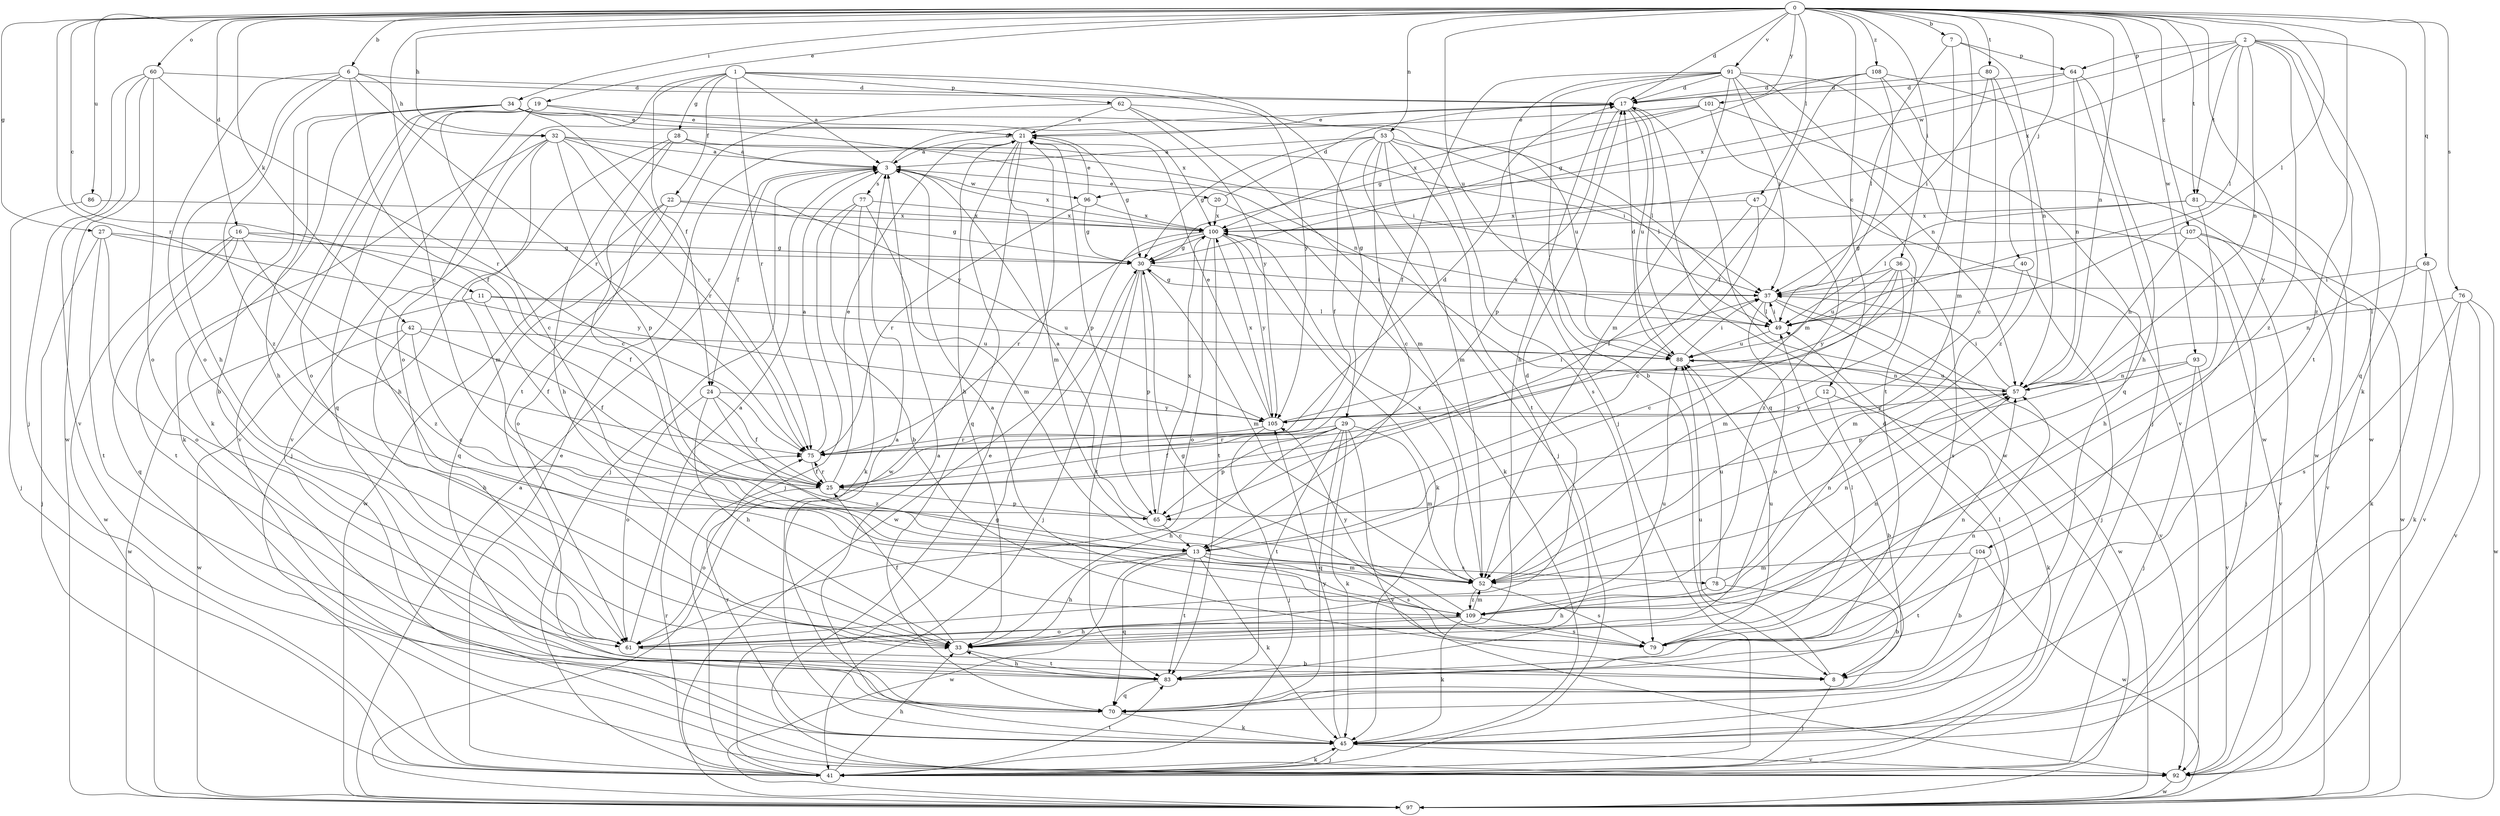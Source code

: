 strict digraph  {
0;
1;
2;
3;
6;
7;
8;
11;
12;
13;
16;
17;
19;
20;
21;
22;
24;
25;
27;
28;
29;
30;
32;
33;
34;
36;
37;
40;
41;
42;
45;
47;
49;
52;
53;
57;
60;
61;
62;
64;
65;
68;
70;
75;
76;
77;
78;
79;
80;
81;
83;
86;
88;
91;
92;
93;
96;
97;
100;
101;
104;
105;
107;
108;
109;
0 -> 6  [label=b];
0 -> 7  [label=b];
0 -> 11  [label=c];
0 -> 12  [label=c];
0 -> 13  [label=c];
0 -> 16  [label=d];
0 -> 17  [label=d];
0 -> 19  [label=e];
0 -> 27  [label=g];
0 -> 32  [label=h];
0 -> 34  [label=i];
0 -> 36  [label=i];
0 -> 40  [label=j];
0 -> 42  [label=k];
0 -> 47  [label=l];
0 -> 49  [label=l];
0 -> 52  [label=m];
0 -> 53  [label=n];
0 -> 57  [label=n];
0 -> 60  [label=o];
0 -> 68  [label=q];
0 -> 75  [label=r];
0 -> 76  [label=s];
0 -> 80  [label=t];
0 -> 81  [label=t];
0 -> 86  [label=u];
0 -> 88  [label=u];
0 -> 91  [label=v];
0 -> 93  [label=w];
0 -> 101  [label=y];
0 -> 104  [label=y];
0 -> 107  [label=z];
0 -> 108  [label=z];
0 -> 109  [label=z];
1 -> 3  [label=a];
1 -> 22  [label=f];
1 -> 24  [label=f];
1 -> 28  [label=g];
1 -> 29  [label=g];
1 -> 61  [label=o];
1 -> 62  [label=p];
1 -> 75  [label=r];
1 -> 105  [label=y];
2 -> 45  [label=k];
2 -> 49  [label=l];
2 -> 57  [label=n];
2 -> 64  [label=p];
2 -> 70  [label=q];
2 -> 81  [label=t];
2 -> 83  [label=t];
2 -> 96  [label=w];
2 -> 100  [label=x];
2 -> 109  [label=z];
3 -> 17  [label=d];
3 -> 20  [label=e];
3 -> 24  [label=f];
3 -> 41  [label=j];
3 -> 77  [label=s];
3 -> 96  [label=w];
3 -> 100  [label=x];
6 -> 17  [label=d];
6 -> 25  [label=f];
6 -> 32  [label=h];
6 -> 33  [label=h];
6 -> 61  [label=o];
6 -> 75  [label=r];
6 -> 109  [label=z];
7 -> 49  [label=l];
7 -> 57  [label=n];
7 -> 64  [label=p];
7 -> 75  [label=r];
8 -> 41  [label=j];
8 -> 88  [label=u];
11 -> 25  [label=f];
11 -> 49  [label=l];
11 -> 88  [label=u];
11 -> 97  [label=w];
12 -> 8  [label=b];
12 -> 45  [label=k];
12 -> 105  [label=y];
13 -> 33  [label=h];
13 -> 45  [label=k];
13 -> 52  [label=m];
13 -> 70  [label=q];
13 -> 78  [label=s];
13 -> 79  [label=s];
13 -> 83  [label=t];
13 -> 97  [label=w];
16 -> 25  [label=f];
16 -> 30  [label=g];
16 -> 70  [label=q];
16 -> 83  [label=t];
16 -> 97  [label=w];
16 -> 109  [label=z];
17 -> 21  [label=e];
17 -> 65  [label=p];
17 -> 70  [label=q];
17 -> 88  [label=u];
17 -> 97  [label=w];
19 -> 13  [label=c];
19 -> 21  [label=e];
19 -> 61  [label=o];
19 -> 70  [label=q];
19 -> 92  [label=v];
19 -> 100  [label=x];
20 -> 17  [label=d];
20 -> 45  [label=k];
20 -> 100  [label=x];
21 -> 3  [label=a];
21 -> 30  [label=g];
21 -> 33  [label=h];
21 -> 52  [label=m];
21 -> 65  [label=p];
21 -> 70  [label=q];
21 -> 97  [label=w];
22 -> 30  [label=g];
22 -> 61  [label=o];
22 -> 70  [label=q];
22 -> 97  [label=w];
22 -> 100  [label=x];
24 -> 25  [label=f];
24 -> 33  [label=h];
24 -> 61  [label=o];
24 -> 105  [label=y];
24 -> 109  [label=z];
25 -> 21  [label=e];
25 -> 61  [label=o];
25 -> 65  [label=p];
25 -> 75  [label=r];
27 -> 30  [label=g];
27 -> 41  [label=j];
27 -> 61  [label=o];
27 -> 83  [label=t];
27 -> 105  [label=y];
28 -> 3  [label=a];
28 -> 13  [label=c];
28 -> 33  [label=h];
28 -> 37  [label=i];
28 -> 41  [label=j];
29 -> 25  [label=f];
29 -> 33  [label=h];
29 -> 45  [label=k];
29 -> 52  [label=m];
29 -> 65  [label=p];
29 -> 70  [label=q];
29 -> 75  [label=r];
29 -> 83  [label=t];
29 -> 92  [label=v];
30 -> 37  [label=i];
30 -> 41  [label=j];
30 -> 52  [label=m];
30 -> 65  [label=p];
30 -> 83  [label=t];
32 -> 3  [label=a];
32 -> 33  [label=h];
32 -> 37  [label=i];
32 -> 45  [label=k];
32 -> 52  [label=m];
32 -> 65  [label=p];
32 -> 75  [label=r];
32 -> 105  [label=y];
33 -> 25  [label=f];
33 -> 83  [label=t];
34 -> 8  [label=b];
34 -> 21  [label=e];
34 -> 33  [label=h];
34 -> 45  [label=k];
34 -> 57  [label=n];
34 -> 75  [label=r];
34 -> 88  [label=u];
34 -> 92  [label=v];
36 -> 13  [label=c];
36 -> 37  [label=i];
36 -> 52  [label=m];
36 -> 79  [label=s];
36 -> 88  [label=u];
36 -> 105  [label=y];
37 -> 30  [label=g];
37 -> 49  [label=l];
37 -> 61  [label=o];
37 -> 92  [label=v];
37 -> 97  [label=w];
40 -> 37  [label=i];
40 -> 41  [label=j];
40 -> 52  [label=m];
41 -> 21  [label=e];
41 -> 30  [label=g];
41 -> 33  [label=h];
41 -> 45  [label=k];
41 -> 75  [label=r];
41 -> 83  [label=t];
42 -> 13  [label=c];
42 -> 25  [label=f];
42 -> 33  [label=h];
42 -> 88  [label=u];
42 -> 97  [label=w];
45 -> 3  [label=a];
45 -> 17  [label=d];
45 -> 41  [label=j];
45 -> 75  [label=r];
45 -> 92  [label=v];
45 -> 105  [label=y];
47 -> 13  [label=c];
47 -> 25  [label=f];
47 -> 100  [label=x];
47 -> 109  [label=z];
49 -> 37  [label=i];
49 -> 88  [label=u];
49 -> 100  [label=x];
52 -> 57  [label=n];
52 -> 79  [label=s];
52 -> 100  [label=x];
52 -> 109  [label=z];
53 -> 3  [label=a];
53 -> 13  [label=c];
53 -> 25  [label=f];
53 -> 30  [label=g];
53 -> 41  [label=j];
53 -> 49  [label=l];
53 -> 52  [label=m];
53 -> 79  [label=s];
53 -> 83  [label=t];
57 -> 37  [label=i];
57 -> 88  [label=u];
57 -> 105  [label=y];
60 -> 17  [label=d];
60 -> 41  [label=j];
60 -> 61  [label=o];
60 -> 75  [label=r];
60 -> 92  [label=v];
60 -> 97  [label=w];
61 -> 3  [label=a];
61 -> 8  [label=b];
61 -> 17  [label=d];
61 -> 88  [label=u];
62 -> 21  [label=e];
62 -> 49  [label=l];
62 -> 52  [label=m];
62 -> 83  [label=t];
62 -> 105  [label=y];
64 -> 17  [label=d];
64 -> 33  [label=h];
64 -> 41  [label=j];
64 -> 57  [label=n];
64 -> 100  [label=x];
65 -> 3  [label=a];
65 -> 13  [label=c];
65 -> 100  [label=x];
68 -> 37  [label=i];
68 -> 45  [label=k];
68 -> 57  [label=n];
68 -> 92  [label=v];
70 -> 3  [label=a];
70 -> 45  [label=k];
70 -> 49  [label=l];
75 -> 3  [label=a];
75 -> 17  [label=d];
75 -> 25  [label=f];
76 -> 45  [label=k];
76 -> 49  [label=l];
76 -> 79  [label=s];
76 -> 92  [label=v];
76 -> 97  [label=w];
77 -> 8  [label=b];
77 -> 41  [label=j];
77 -> 45  [label=k];
77 -> 52  [label=m];
77 -> 100  [label=x];
78 -> 8  [label=b];
78 -> 33  [label=h];
78 -> 57  [label=n];
78 -> 88  [label=u];
79 -> 3  [label=a];
79 -> 30  [label=g];
79 -> 49  [label=l];
79 -> 57  [label=n];
79 -> 88  [label=u];
80 -> 13  [label=c];
80 -> 17  [label=d];
80 -> 37  [label=i];
80 -> 109  [label=z];
81 -> 33  [label=h];
81 -> 49  [label=l];
81 -> 92  [label=v];
81 -> 100  [label=x];
83 -> 33  [label=h];
83 -> 57  [label=n];
83 -> 70  [label=q];
86 -> 41  [label=j];
86 -> 100  [label=x];
88 -> 17  [label=d];
88 -> 37  [label=i];
88 -> 57  [label=n];
91 -> 8  [label=b];
91 -> 17  [label=d];
91 -> 25  [label=f];
91 -> 33  [label=h];
91 -> 37  [label=i];
91 -> 41  [label=j];
91 -> 52  [label=m];
91 -> 57  [label=n];
91 -> 92  [label=v];
91 -> 97  [label=w];
92 -> 21  [label=e];
92 -> 97  [label=w];
93 -> 41  [label=j];
93 -> 57  [label=n];
93 -> 65  [label=p];
93 -> 92  [label=v];
96 -> 21  [label=e];
96 -> 30  [label=g];
96 -> 75  [label=r];
96 -> 100  [label=x];
97 -> 3  [label=a];
100 -> 30  [label=g];
100 -> 45  [label=k];
100 -> 61  [label=o];
100 -> 75  [label=r];
100 -> 83  [label=t];
100 -> 97  [label=w];
100 -> 105  [label=y];
101 -> 21  [label=e];
101 -> 30  [label=g];
101 -> 83  [label=t];
101 -> 97  [label=w];
101 -> 100  [label=x];
104 -> 8  [label=b];
104 -> 52  [label=m];
104 -> 83  [label=t];
104 -> 97  [label=w];
105 -> 21  [label=e];
105 -> 37  [label=i];
105 -> 41  [label=j];
105 -> 75  [label=r];
105 -> 100  [label=x];
107 -> 30  [label=g];
107 -> 41  [label=j];
107 -> 57  [label=n];
107 -> 92  [label=v];
107 -> 97  [label=w];
108 -> 17  [label=d];
108 -> 25  [label=f];
108 -> 30  [label=g];
108 -> 52  [label=m];
108 -> 70  [label=q];
108 -> 97  [label=w];
109 -> 33  [label=h];
109 -> 45  [label=k];
109 -> 52  [label=m];
109 -> 57  [label=n];
109 -> 61  [label=o];
109 -> 79  [label=s];
109 -> 105  [label=y];
}
